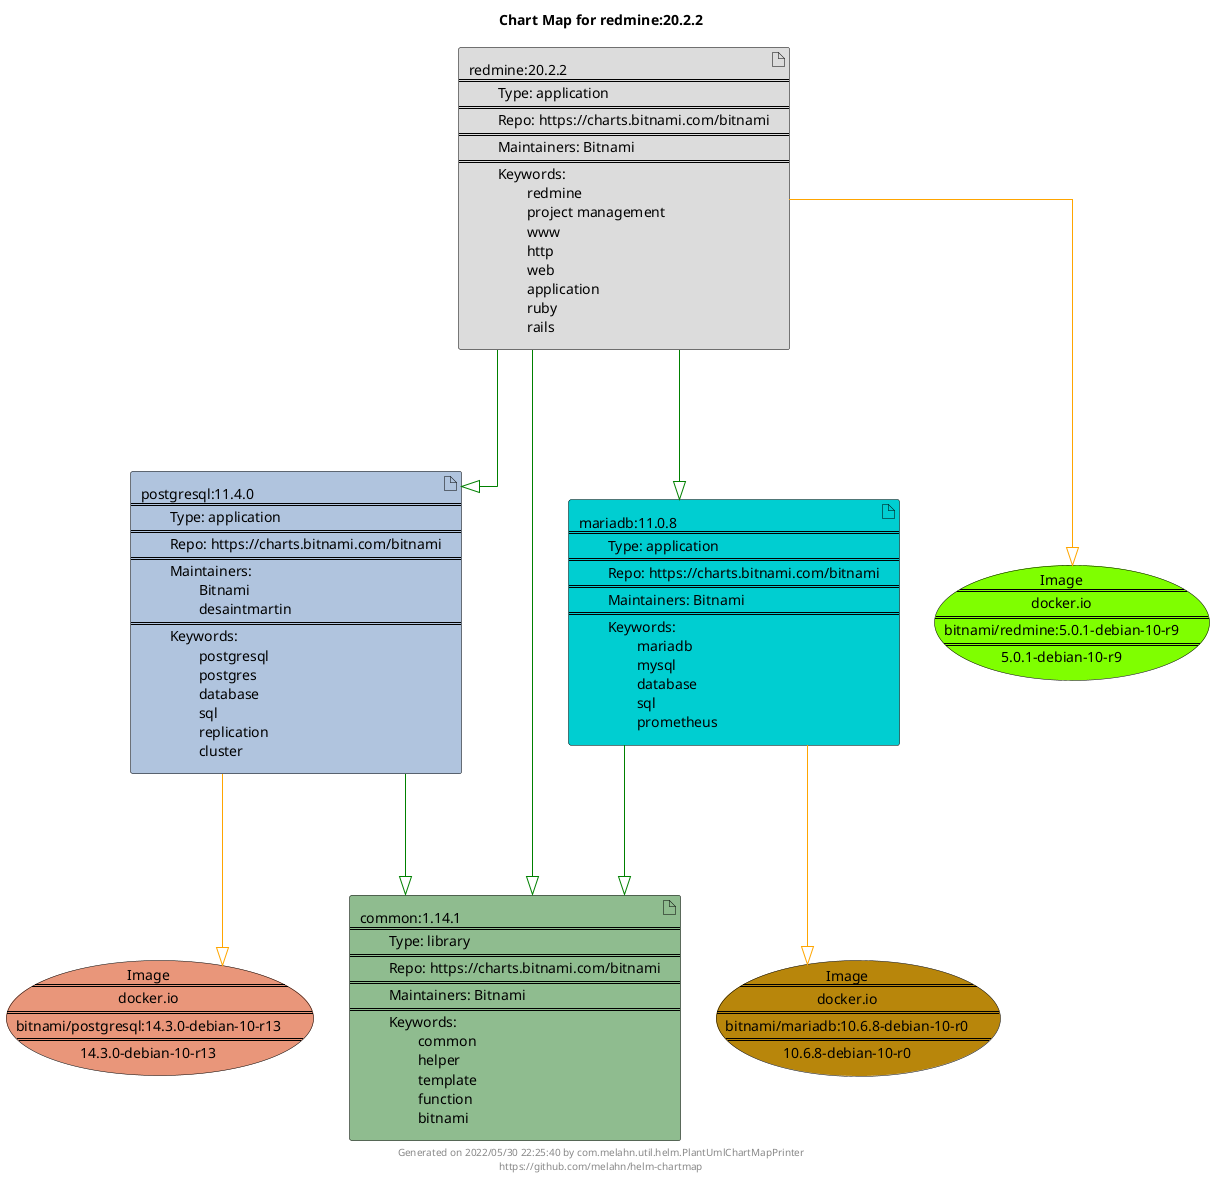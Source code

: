 @startuml
skinparam linetype ortho
skinparam backgroundColor white
skinparam usecaseBorderColor black
skinparam usecaseArrowColor LightSlateGray
skinparam artifactBorderColor black
skinparam artifactArrowColor LightSlateGray

title Chart Map for redmine:20.2.2

'There are 4 referenced Helm Charts
artifact "postgresql:11.4.0\n====\n\tType: application\n====\n\tRepo: https://charts.bitnami.com/bitnami\n====\n\tMaintainers: \n\t\tBitnami\n\t\tdesaintmartin\n====\n\tKeywords: \n\t\tpostgresql\n\t\tpostgres\n\t\tdatabase\n\t\tsql\n\t\treplication\n\t\tcluster" as postgresql_11_4_0 #LightSteelBlue
artifact "redmine:20.2.2\n====\n\tType: application\n====\n\tRepo: https://charts.bitnami.com/bitnami\n====\n\tMaintainers: Bitnami\n====\n\tKeywords: \n\t\tredmine\n\t\tproject management\n\t\twww\n\t\thttp\n\t\tweb\n\t\tapplication\n\t\truby\n\t\trails" as redmine_20_2_2 #Gainsboro
artifact "common:1.14.1\n====\n\tType: library\n====\n\tRepo: https://charts.bitnami.com/bitnami\n====\n\tMaintainers: Bitnami\n====\n\tKeywords: \n\t\tcommon\n\t\thelper\n\t\ttemplate\n\t\tfunction\n\t\tbitnami" as common_1_14_1 #DarkSeaGreen
artifact "mariadb:11.0.8\n====\n\tType: application\n====\n\tRepo: https://charts.bitnami.com/bitnami\n====\n\tMaintainers: Bitnami\n====\n\tKeywords: \n\t\tmariadb\n\t\tmysql\n\t\tdatabase\n\t\tsql\n\t\tprometheus" as mariadb_11_0_8 #DarkTurquoise

'There are 3 referenced Docker Images
usecase "Image\n====\ndocker.io\n====\nbitnami/postgresql:14.3.0-debian-10-r13\n====\n14.3.0-debian-10-r13" as docker_io_bitnami_postgresql_14_3_0_debian_10_r13 #DarkSalmon
usecase "Image\n====\ndocker.io\n====\nbitnami/mariadb:10.6.8-debian-10-r0\n====\n10.6.8-debian-10-r0" as docker_io_bitnami_mariadb_10_6_8_debian_10_r0 #DarkGoldenRod
usecase "Image\n====\ndocker.io\n====\nbitnami/redmine:5.0.1-debian-10-r9\n====\n5.0.1-debian-10-r9" as docker_io_bitnami_redmine_5_0_1_debian_10_r9 #Chartreuse

'Chart Dependencies
redmine_20_2_2--[#green]-|>postgresql_11_4_0
postgresql_11_4_0--[#green]-|>common_1_14_1
redmine_20_2_2--[#green]-|>common_1_14_1
redmine_20_2_2--[#green]-|>mariadb_11_0_8
mariadb_11_0_8--[#green]-|>common_1_14_1
postgresql_11_4_0--[#orange]-|>docker_io_bitnami_postgresql_14_3_0_debian_10_r13
redmine_20_2_2--[#orange]-|>docker_io_bitnami_redmine_5_0_1_debian_10_r9
mariadb_11_0_8--[#orange]-|>docker_io_bitnami_mariadb_10_6_8_debian_10_r0

center footer Generated on 2022/05/30 22:25:40 by com.melahn.util.helm.PlantUmlChartMapPrinter\nhttps://github.com/melahn/helm-chartmap
@enduml
